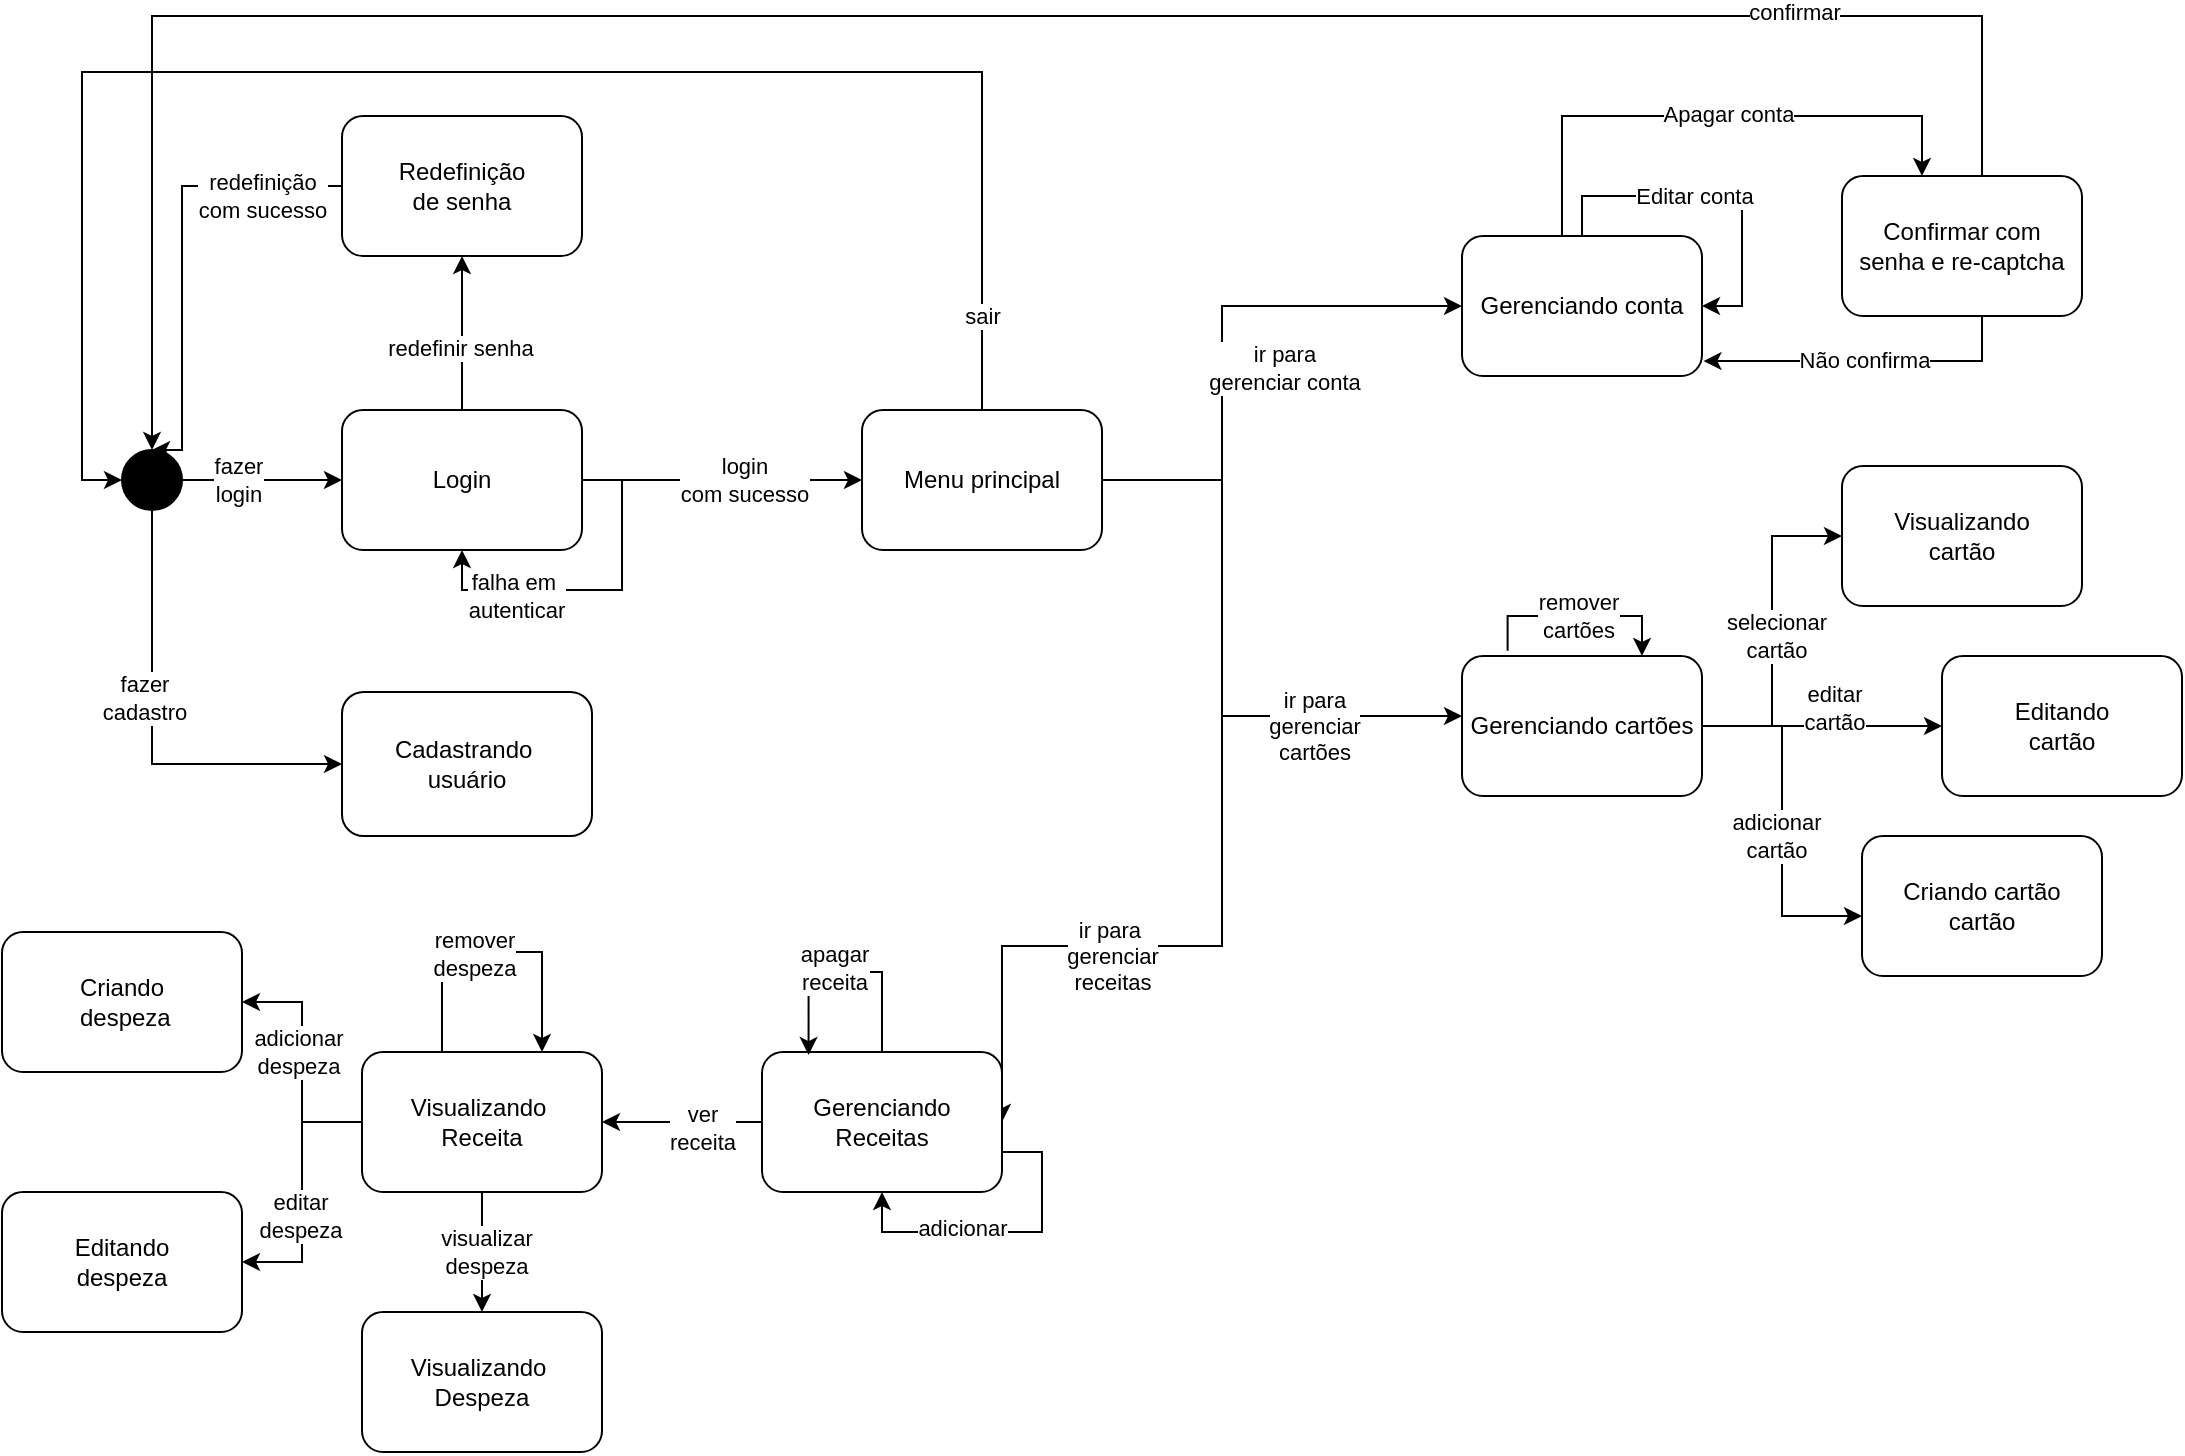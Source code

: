 <mxfile version="20.2.8" type="device"><diagram name="Page-1" id="58cdce13-f638-feb5-8d6f-7d28b1aa9fa0"><mxGraphModel dx="827" dy="1377" grid="1" gridSize="10" guides="1" tooltips="1" connect="1" arrows="1" fold="1" page="1" pageScale="1" pageWidth="1100" pageHeight="850" background="none" math="0" shadow="0"><root><mxCell id="0"/><mxCell id="1" parent="0"/><mxCell id="El5miVgu7k4xymvhvDtb-15" style="edgeStyle=orthogonalEdgeStyle;rounded=0;orthogonalLoop=1;jettySize=auto;html=1;" edge="1" parent="1" source="El5miVgu7k4xymvhvDtb-5" target="El5miVgu7k4xymvhvDtb-14"><mxGeometry relative="1" as="geometry"/></mxCell><mxCell id="El5miVgu7k4xymvhvDtb-16" value="login&lt;br&gt;com sucesso" style="edgeLabel;html=1;align=center;verticalAlign=middle;resizable=0;points=[];" vertex="1" connectable="0" parent="El5miVgu7k4xymvhvDtb-15"><mxGeometry x="0.151" relative="1" as="geometry"><mxPoint as="offset"/></mxGeometry></mxCell><mxCell id="El5miVgu7k4xymvhvDtb-78" style="edgeStyle=orthogonalEdgeStyle;rounded=0;orthogonalLoop=1;jettySize=auto;html=1;entryX=0.5;entryY=1;entryDx=0;entryDy=0;" edge="1" parent="1" source="El5miVgu7k4xymvhvDtb-5" target="El5miVgu7k4xymvhvDtb-77"><mxGeometry relative="1" as="geometry"/></mxCell><mxCell id="El5miVgu7k4xymvhvDtb-80" value="redefinir senha" style="edgeLabel;html=1;align=center;verticalAlign=middle;resizable=0;points=[];" vertex="1" connectable="0" parent="El5miVgu7k4xymvhvDtb-78"><mxGeometry x="-0.187" y="1" relative="1" as="geometry"><mxPoint as="offset"/></mxGeometry></mxCell><mxCell id="El5miVgu7k4xymvhvDtb-5" value="Login" style="rounded=1;whiteSpace=wrap;html=1;" vertex="1" parent="1"><mxGeometry x="175" y="-571" width="120" height="70" as="geometry"/></mxCell><mxCell id="El5miVgu7k4xymvhvDtb-17" style="edgeStyle=orthogonalEdgeStyle;rounded=0;orthogonalLoop=1;jettySize=auto;html=1;entryX=0;entryY=0.5;entryDx=0;entryDy=0;" edge="1" parent="1" source="El5miVgu7k4xymvhvDtb-6" target="El5miVgu7k4xymvhvDtb-5"><mxGeometry relative="1" as="geometry"/></mxCell><mxCell id="El5miVgu7k4xymvhvDtb-76" value="fazer&lt;br&gt;login" style="edgeLabel;html=1;align=center;verticalAlign=middle;resizable=0;points=[];" vertex="1" connectable="0" parent="El5miVgu7k4xymvhvDtb-17"><mxGeometry x="-0.301" relative="1" as="geometry"><mxPoint as="offset"/></mxGeometry></mxCell><mxCell id="El5miVgu7k4xymvhvDtb-85" style="edgeStyle=orthogonalEdgeStyle;rounded=0;orthogonalLoop=1;jettySize=auto;html=1;entryX=0;entryY=0.5;entryDx=0;entryDy=0;" edge="1" parent="1" source="El5miVgu7k4xymvhvDtb-6" target="El5miVgu7k4xymvhvDtb-84"><mxGeometry relative="1" as="geometry"><Array as="points"><mxPoint x="80" y="-394"/></Array></mxGeometry></mxCell><mxCell id="El5miVgu7k4xymvhvDtb-86" value="fazer&lt;br&gt;cadastro" style="edgeLabel;html=1;align=center;verticalAlign=middle;resizable=0;points=[];" vertex="1" connectable="0" parent="El5miVgu7k4xymvhvDtb-85"><mxGeometry x="-0.153" y="-4" relative="1" as="geometry"><mxPoint as="offset"/></mxGeometry></mxCell><mxCell id="El5miVgu7k4xymvhvDtb-6" value="" style="ellipse;whiteSpace=wrap;html=1;aspect=fixed;fillColor=#000000;" vertex="1" parent="1"><mxGeometry x="65" y="-551" width="30" height="30" as="geometry"/></mxCell><mxCell id="El5miVgu7k4xymvhvDtb-12" style="edgeStyle=orthogonalEdgeStyle;rounded=0;orthogonalLoop=1;jettySize=auto;html=1;" edge="1" parent="1" source="El5miVgu7k4xymvhvDtb-5"><mxGeometry relative="1" as="geometry"><mxPoint x="235" y="-501" as="targetPoint"/><Array as="points"><mxPoint x="315" y="-536"/><mxPoint x="315" y="-481"/><mxPoint x="235" y="-481"/></Array></mxGeometry></mxCell><mxCell id="El5miVgu7k4xymvhvDtb-13" value="falha em&amp;nbsp;&lt;br&gt;autenticar" style="edgeLabel;html=1;align=center;verticalAlign=middle;resizable=0;points=[];" vertex="1" connectable="0" parent="El5miVgu7k4xymvhvDtb-12"><mxGeometry x="0.463" y="3" relative="1" as="geometry"><mxPoint as="offset"/></mxGeometry></mxCell><mxCell id="El5miVgu7k4xymvhvDtb-21" style="edgeStyle=orthogonalEdgeStyle;rounded=0;orthogonalLoop=1;jettySize=auto;html=1;entryX=0;entryY=0.5;entryDx=0;entryDy=0;" edge="1" parent="1" source="El5miVgu7k4xymvhvDtb-14" target="El5miVgu7k4xymvhvDtb-18"><mxGeometry relative="1" as="geometry"><Array as="points"><mxPoint x="615" y="-536"/><mxPoint x="615" y="-623"/></Array></mxGeometry></mxCell><mxCell id="El5miVgu7k4xymvhvDtb-24" value="ir para&lt;br&gt;gerenciar conta" style="edgeLabel;html=1;align=center;verticalAlign=middle;resizable=0;points=[];" vertex="1" connectable="0" parent="El5miVgu7k4xymvhvDtb-21"><mxGeometry x="0.331" y="-5" relative="1" as="geometry"><mxPoint y="26" as="offset"/></mxGeometry></mxCell><mxCell id="El5miVgu7k4xymvhvDtb-22" style="edgeStyle=orthogonalEdgeStyle;rounded=0;orthogonalLoop=1;jettySize=auto;html=1;" edge="1" parent="1" source="El5miVgu7k4xymvhvDtb-14" target="El5miVgu7k4xymvhvDtb-19"><mxGeometry relative="1" as="geometry"><Array as="points"><mxPoint x="615" y="-536"/><mxPoint x="615" y="-418"/></Array></mxGeometry></mxCell><mxCell id="El5miVgu7k4xymvhvDtb-25" value="ir para&lt;br&gt;gerenciar&lt;br&gt;cartões" style="edgeLabel;html=1;align=center;verticalAlign=middle;resizable=0;points=[];" vertex="1" connectable="0" parent="El5miVgu7k4xymvhvDtb-22"><mxGeometry x="0.432" relative="1" as="geometry"><mxPoint x="10" y="5" as="offset"/></mxGeometry></mxCell><mxCell id="El5miVgu7k4xymvhvDtb-23" style="edgeStyle=orthogonalEdgeStyle;rounded=0;orthogonalLoop=1;jettySize=auto;html=1;entryX=1;entryY=0.5;entryDx=0;entryDy=0;" edge="1" parent="1" source="El5miVgu7k4xymvhvDtb-14" target="El5miVgu7k4xymvhvDtb-20"><mxGeometry relative="1" as="geometry"><mxPoint x="735" y="-298" as="targetPoint"/><Array as="points"><mxPoint x="615" y="-536"/><mxPoint x="615" y="-303"/></Array></mxGeometry></mxCell><mxCell id="El5miVgu7k4xymvhvDtb-53" value="ir para&amp;nbsp;&lt;br&gt;gerenciar&lt;br&gt;receitas" style="edgeLabel;html=1;align=center;verticalAlign=middle;resizable=0;points=[];" vertex="1" connectable="0" parent="El5miVgu7k4xymvhvDtb-23"><mxGeometry x="0.246" y="4" relative="1" as="geometry"><mxPoint x="-42" y="1" as="offset"/></mxGeometry></mxCell><mxCell id="El5miVgu7k4xymvhvDtb-74" style="edgeStyle=orthogonalEdgeStyle;rounded=0;orthogonalLoop=1;jettySize=auto;html=1;entryX=0;entryY=0.5;entryDx=0;entryDy=0;" edge="1" parent="1" source="El5miVgu7k4xymvhvDtb-14" target="El5miVgu7k4xymvhvDtb-6"><mxGeometry relative="1" as="geometry"><mxPoint x="495" y="-648.0" as="targetPoint"/><Array as="points"><mxPoint x="495" y="-740"/><mxPoint x="45" y="-740"/><mxPoint x="45" y="-536"/></Array></mxGeometry></mxCell><mxCell id="El5miVgu7k4xymvhvDtb-75" value="sair" style="edgeLabel;html=1;align=center;verticalAlign=middle;resizable=0;points=[];" vertex="1" connectable="0" parent="El5miVgu7k4xymvhvDtb-74"><mxGeometry x="-0.28" y="1" relative="1" as="geometry"><mxPoint x="134" y="121" as="offset"/></mxGeometry></mxCell><mxCell id="El5miVgu7k4xymvhvDtb-14" value="Menu principal" style="rounded=1;whiteSpace=wrap;html=1;" vertex="1" parent="1"><mxGeometry x="435" y="-571" width="120" height="70" as="geometry"/></mxCell><mxCell id="El5miVgu7k4xymvhvDtb-18" value="Gerenciando conta" style="rounded=1;whiteSpace=wrap;html=1;" vertex="1" parent="1"><mxGeometry x="735" y="-658" width="120" height="70" as="geometry"/></mxCell><mxCell id="El5miVgu7k4xymvhvDtb-40" style="edgeStyle=orthogonalEdgeStyle;rounded=0;orthogonalLoop=1;jettySize=auto;html=1;entryX=0;entryY=0.5;entryDx=0;entryDy=0;" edge="1" parent="1" source="El5miVgu7k4xymvhvDtb-19" target="El5miVgu7k4xymvhvDtb-35"><mxGeometry relative="1" as="geometry"/></mxCell><mxCell id="El5miVgu7k4xymvhvDtb-41" value="selecionar &lt;br&gt;cartão" style="edgeLabel;html=1;align=center;verticalAlign=middle;resizable=0;points=[];" vertex="1" connectable="0" parent="El5miVgu7k4xymvhvDtb-40"><mxGeometry x="-0.22" y="-2" relative="1" as="geometry"><mxPoint y="-16" as="offset"/></mxGeometry></mxCell><mxCell id="El5miVgu7k4xymvhvDtb-45" style="edgeStyle=orthogonalEdgeStyle;rounded=0;orthogonalLoop=1;jettySize=auto;html=1;" edge="1" parent="1" source="El5miVgu7k4xymvhvDtb-19" target="El5miVgu7k4xymvhvDtb-44"><mxGeometry relative="1" as="geometry"/></mxCell><mxCell id="El5miVgu7k4xymvhvDtb-47" value="editar&lt;br&gt;cartão" style="edgeLabel;html=1;align=center;verticalAlign=middle;resizable=0;points=[];" vertex="1" connectable="0" parent="El5miVgu7k4xymvhvDtb-45"><mxGeometry x="0.088" y="-1" relative="1" as="geometry"><mxPoint y="-10" as="offset"/></mxGeometry></mxCell><mxCell id="El5miVgu7k4xymvhvDtb-49" style="edgeStyle=orthogonalEdgeStyle;rounded=0;orthogonalLoop=1;jettySize=auto;html=1;" edge="1" parent="1" source="El5miVgu7k4xymvhvDtb-19" target="El5miVgu7k4xymvhvDtb-48"><mxGeometry relative="1" as="geometry"><Array as="points"><mxPoint x="895" y="-413"/><mxPoint x="895" y="-318"/></Array></mxGeometry></mxCell><mxCell id="El5miVgu7k4xymvhvDtb-50" value="adicionar&lt;br&gt;cartão" style="edgeLabel;html=1;align=center;verticalAlign=middle;resizable=0;points=[];" vertex="1" connectable="0" parent="El5miVgu7k4xymvhvDtb-49"><mxGeometry x="-0.12" y="-3" relative="1" as="geometry"><mxPoint y="18" as="offset"/></mxGeometry></mxCell><mxCell id="El5miVgu7k4xymvhvDtb-19" value="Gerenciando cartões" style="rounded=1;whiteSpace=wrap;html=1;" vertex="1" parent="1"><mxGeometry x="735" y="-448" width="120" height="70" as="geometry"/></mxCell><mxCell id="El5miVgu7k4xymvhvDtb-59" style="edgeStyle=orthogonalEdgeStyle;rounded=0;orthogonalLoop=1;jettySize=auto;html=1;" edge="1" parent="1" source="El5miVgu7k4xymvhvDtb-20" target="El5miVgu7k4xymvhvDtb-54"><mxGeometry relative="1" as="geometry"/></mxCell><mxCell id="El5miVgu7k4xymvhvDtb-60" value="ver&lt;br&gt;receita" style="edgeLabel;html=1;align=center;verticalAlign=middle;resizable=0;points=[];" vertex="1" connectable="0" parent="El5miVgu7k4xymvhvDtb-59"><mxGeometry x="-0.25" y="3" relative="1" as="geometry"><mxPoint as="offset"/></mxGeometry></mxCell><mxCell id="El5miVgu7k4xymvhvDtb-20" value="Gerenciando Receitas" style="rounded=1;whiteSpace=wrap;html=1;" vertex="1" parent="1"><mxGeometry x="385" y="-250" width="120" height="70" as="geometry"/></mxCell><mxCell id="El5miVgu7k4xymvhvDtb-26" style="edgeStyle=orthogonalEdgeStyle;rounded=0;orthogonalLoop=1;jettySize=auto;html=1;entryX=1;entryY=0.5;entryDx=0;entryDy=0;" edge="1" parent="1" source="El5miVgu7k4xymvhvDtb-18" target="El5miVgu7k4xymvhvDtb-18"><mxGeometry relative="1" as="geometry"/></mxCell><mxCell id="El5miVgu7k4xymvhvDtb-27" value="Editar conta" style="edgeLabel;html=1;align=center;verticalAlign=middle;resizable=0;points=[];" vertex="1" connectable="0" parent="El5miVgu7k4xymvhvDtb-26"><mxGeometry x="-0.131" relative="1" as="geometry"><mxPoint as="offset"/></mxGeometry></mxCell><mxCell id="El5miVgu7k4xymvhvDtb-28" style="edgeStyle=orthogonalEdgeStyle;rounded=0;orthogonalLoop=1;jettySize=auto;html=1;" edge="1" parent="1" source="El5miVgu7k4xymvhvDtb-18" target="El5miVgu7k4xymvhvDtb-30"><mxGeometry relative="1" as="geometry"><Array as="points"><mxPoint x="785" y="-718"/><mxPoint x="965" y="-718"/></Array></mxGeometry></mxCell><mxCell id="El5miVgu7k4xymvhvDtb-29" value="Apagar conta" style="edgeLabel;html=1;align=center;verticalAlign=middle;resizable=0;points=[];" vertex="1" connectable="0" parent="El5miVgu7k4xymvhvDtb-28"><mxGeometry x="-0.244" y="1" relative="1" as="geometry"><mxPoint x="41" as="offset"/></mxGeometry></mxCell><mxCell id="El5miVgu7k4xymvhvDtb-31" style="edgeStyle=orthogonalEdgeStyle;rounded=0;orthogonalLoop=1;jettySize=auto;html=1;entryX=0.5;entryY=0;entryDx=0;entryDy=0;" edge="1" parent="1" source="El5miVgu7k4xymvhvDtb-30" target="El5miVgu7k4xymvhvDtb-6"><mxGeometry relative="1" as="geometry"><Array as="points"><mxPoint x="995" y="-768"/><mxPoint x="80" y="-768"/></Array></mxGeometry></mxCell><mxCell id="El5miVgu7k4xymvhvDtb-32" value="confirmar" style="edgeLabel;html=1;align=center;verticalAlign=middle;resizable=0;points=[];" vertex="1" connectable="0" parent="El5miVgu7k4xymvhvDtb-31"><mxGeometry x="-0.712" y="-2" relative="1" as="geometry"><mxPoint as="offset"/></mxGeometry></mxCell><mxCell id="El5miVgu7k4xymvhvDtb-33" style="edgeStyle=orthogonalEdgeStyle;rounded=0;orthogonalLoop=1;jettySize=auto;html=1;entryX=1.006;entryY=0.893;entryDx=0;entryDy=0;entryPerimeter=0;" edge="1" parent="1" source="El5miVgu7k4xymvhvDtb-30" target="El5miVgu7k4xymvhvDtb-18"><mxGeometry relative="1" as="geometry"><Array as="points"><mxPoint x="995" y="-595"/></Array></mxGeometry></mxCell><mxCell id="El5miVgu7k4xymvhvDtb-34" value="Não confirma" style="edgeLabel;html=1;align=center;verticalAlign=middle;resizable=0;points=[];" vertex="1" connectable="0" parent="El5miVgu7k4xymvhvDtb-33"><mxGeometry x="0.008" y="-1" relative="1" as="geometry"><mxPoint as="offset"/></mxGeometry></mxCell><mxCell id="El5miVgu7k4xymvhvDtb-30" value="Confirmar com&lt;br&gt;senha e re-captcha" style="rounded=1;whiteSpace=wrap;html=1;" vertex="1" parent="1"><mxGeometry x="925" y="-688" width="120" height="70" as="geometry"/></mxCell><mxCell id="El5miVgu7k4xymvhvDtb-35" value="Visualizando&lt;br&gt;cartão" style="rounded=1;whiteSpace=wrap;html=1;" vertex="1" parent="1"><mxGeometry x="925" y="-543" width="120" height="70" as="geometry"/></mxCell><mxCell id="El5miVgu7k4xymvhvDtb-36" style="edgeStyle=orthogonalEdgeStyle;rounded=0;orthogonalLoop=1;jettySize=auto;html=1;exitX=0.19;exitY=-0.038;exitDx=0;exitDy=0;exitPerimeter=0;entryX=0.75;entryY=0;entryDx=0;entryDy=0;" edge="1" parent="1" source="El5miVgu7k4xymvhvDtb-19" target="El5miVgu7k4xymvhvDtb-19"><mxGeometry relative="1" as="geometry"><mxPoint x="835" y="-453" as="targetPoint"/><Array as="points"><mxPoint x="758" y="-468"/><mxPoint x="825" y="-468"/></Array></mxGeometry></mxCell><mxCell id="El5miVgu7k4xymvhvDtb-37" value="remover &lt;br&gt;cartões" style="edgeLabel;html=1;align=center;verticalAlign=middle;resizable=0;points=[];" vertex="1" connectable="0" parent="El5miVgu7k4xymvhvDtb-36"><mxGeometry x="-0.303" relative="1" as="geometry"><mxPoint x="16" as="offset"/></mxGeometry></mxCell><mxCell id="El5miVgu7k4xymvhvDtb-44" value="Editando &lt;br&gt;cartão" style="rounded=1;whiteSpace=wrap;html=1;" vertex="1" parent="1"><mxGeometry x="975" y="-448" width="120" height="70" as="geometry"/></mxCell><mxCell id="El5miVgu7k4xymvhvDtb-48" value="Criando cartão&lt;br&gt;cartão" style="rounded=1;whiteSpace=wrap;html=1;" vertex="1" parent="1"><mxGeometry x="935" y="-358" width="120" height="70" as="geometry"/></mxCell><mxCell id="El5miVgu7k4xymvhvDtb-63" style="edgeStyle=orthogonalEdgeStyle;rounded=0;orthogonalLoop=1;jettySize=auto;html=1;entryX=0.5;entryY=0;entryDx=0;entryDy=0;" edge="1" parent="1" source="El5miVgu7k4xymvhvDtb-54" target="El5miVgu7k4xymvhvDtb-62"><mxGeometry relative="1" as="geometry"><Array as="points"><mxPoint x="245" y="-150"/><mxPoint x="245" y="-150"/></Array></mxGeometry></mxCell><mxCell id="El5miVgu7k4xymvhvDtb-64" value="visualizar&lt;br&gt;despeza" style="edgeLabel;html=1;align=center;verticalAlign=middle;resizable=0;points=[];" vertex="1" connectable="0" parent="El5miVgu7k4xymvhvDtb-63"><mxGeometry x="0.22" y="2" relative="1" as="geometry"><mxPoint y="-7" as="offset"/></mxGeometry></mxCell><mxCell id="El5miVgu7k4xymvhvDtb-67" style="edgeStyle=orthogonalEdgeStyle;rounded=0;orthogonalLoop=1;jettySize=auto;html=1;entryX=1;entryY=0.5;entryDx=0;entryDy=0;" edge="1" parent="1" source="El5miVgu7k4xymvhvDtb-54" target="El5miVgu7k4xymvhvDtb-66"><mxGeometry relative="1" as="geometry"/></mxCell><mxCell id="El5miVgu7k4xymvhvDtb-68" value="adicionar &lt;br&gt;despeza" style="edgeLabel;html=1;align=center;verticalAlign=middle;resizable=0;points=[];" vertex="1" connectable="0" parent="El5miVgu7k4xymvhvDtb-67"><mxGeometry x="-0.19" y="2" relative="1" as="geometry"><mxPoint y="-17" as="offset"/></mxGeometry></mxCell><mxCell id="El5miVgu7k4xymvhvDtb-69" style="edgeStyle=orthogonalEdgeStyle;rounded=0;orthogonalLoop=1;jettySize=auto;html=1;entryX=1;entryY=0.5;entryDx=0;entryDy=0;" edge="1" parent="1" source="El5miVgu7k4xymvhvDtb-54" target="El5miVgu7k4xymvhvDtb-65"><mxGeometry relative="1" as="geometry"/></mxCell><mxCell id="El5miVgu7k4xymvhvDtb-70" value="editar&lt;br&gt;despeza" style="edgeLabel;html=1;align=center;verticalAlign=middle;resizable=0;points=[];" vertex="1" connectable="0" parent="El5miVgu7k4xymvhvDtb-69"><mxGeometry x="0.179" y="-1" relative="1" as="geometry"><mxPoint as="offset"/></mxGeometry></mxCell><mxCell id="El5miVgu7k4xymvhvDtb-54" value="Visualizando&amp;nbsp;&lt;br&gt;Receita" style="rounded=1;whiteSpace=wrap;html=1;" vertex="1" parent="1"><mxGeometry x="185" y="-250" width="120" height="70" as="geometry"/></mxCell><mxCell id="El5miVgu7k4xymvhvDtb-56" style="edgeStyle=orthogonalEdgeStyle;rounded=0;orthogonalLoop=1;jettySize=auto;html=1;entryX=0.5;entryY=1;entryDx=0;entryDy=0;" edge="1" parent="1" source="El5miVgu7k4xymvhvDtb-20" target="El5miVgu7k4xymvhvDtb-20"><mxGeometry relative="1" as="geometry"><Array as="points"><mxPoint x="525" y="-200"/><mxPoint x="525" y="-160"/><mxPoint x="445" y="-160"/></Array></mxGeometry></mxCell><mxCell id="El5miVgu7k4xymvhvDtb-58" value="adicionar" style="edgeLabel;html=1;align=center;verticalAlign=middle;resizable=0;points=[];" vertex="1" connectable="0" parent="El5miVgu7k4xymvhvDtb-56"><mxGeometry x="0.043" y="-2" relative="1" as="geometry"><mxPoint x="-17" as="offset"/></mxGeometry></mxCell><mxCell id="El5miVgu7k4xymvhvDtb-62" value="Visualizando&amp;nbsp;&lt;br&gt;Despeza" style="rounded=1;whiteSpace=wrap;html=1;" vertex="1" parent="1"><mxGeometry x="185" y="-120" width="120" height="70" as="geometry"/></mxCell><mxCell id="El5miVgu7k4xymvhvDtb-65" value="Editando&lt;br&gt;despeza" style="rounded=1;whiteSpace=wrap;html=1;" vertex="1" parent="1"><mxGeometry x="5" y="-180" width="120" height="70" as="geometry"/></mxCell><mxCell id="El5miVgu7k4xymvhvDtb-66" value="Criando&lt;br&gt;&amp;nbsp;despeza" style="rounded=1;whiteSpace=wrap;html=1;" vertex="1" parent="1"><mxGeometry x="5" y="-310" width="120" height="70" as="geometry"/></mxCell><mxCell id="El5miVgu7k4xymvhvDtb-71" style="edgeStyle=orthogonalEdgeStyle;rounded=0;orthogonalLoop=1;jettySize=auto;html=1;entryX=0.75;entryY=0;entryDx=0;entryDy=0;" edge="1" parent="1" source="El5miVgu7k4xymvhvDtb-54" target="El5miVgu7k4xymvhvDtb-54"><mxGeometry relative="1" as="geometry"><Array as="points"><mxPoint x="225" y="-300"/><mxPoint x="275" y="-300"/></Array></mxGeometry></mxCell><mxCell id="El5miVgu7k4xymvhvDtb-72" value="remover&lt;br&gt;despeza" style="edgeLabel;html=1;align=center;verticalAlign=middle;resizable=0;points=[];" vertex="1" connectable="0" parent="El5miVgu7k4xymvhvDtb-71"><mxGeometry x="-0.117" y="-1" relative="1" as="geometry"><mxPoint as="offset"/></mxGeometry></mxCell><mxCell id="El5miVgu7k4xymvhvDtb-81" style="edgeStyle=orthogonalEdgeStyle;rounded=0;orthogonalLoop=1;jettySize=auto;html=1;entryX=0.5;entryY=0;entryDx=0;entryDy=0;" edge="1" parent="1" source="El5miVgu7k4xymvhvDtb-77" target="El5miVgu7k4xymvhvDtb-6"><mxGeometry relative="1" as="geometry"><Array as="points"><mxPoint x="95" y="-683"/><mxPoint x="95" y="-551"/></Array></mxGeometry></mxCell><mxCell id="El5miVgu7k4xymvhvDtb-82" value="redefinição&lt;br&gt;com sucesso" style="edgeLabel;html=1;align=center;verticalAlign=middle;resizable=0;points=[];" vertex="1" connectable="0" parent="El5miVgu7k4xymvhvDtb-81"><mxGeometry x="-0.55" y="3" relative="1" as="geometry"><mxPoint x="11" y="2" as="offset"/></mxGeometry></mxCell><mxCell id="El5miVgu7k4xymvhvDtb-77" value="Redefinição&lt;br&gt;de senha" style="rounded=1;whiteSpace=wrap;html=1;" vertex="1" parent="1"><mxGeometry x="175" y="-718" width="120" height="70" as="geometry"/></mxCell><mxCell id="El5miVgu7k4xymvhvDtb-84" value="Cadastrando&amp;nbsp;&lt;br&gt;usuário" style="rounded=1;whiteSpace=wrap;html=1;" vertex="1" parent="1"><mxGeometry x="175" y="-430" width="125" height="72" as="geometry"/></mxCell><mxCell id="El5miVgu7k4xymvhvDtb-87" style="edgeStyle=orthogonalEdgeStyle;rounded=0;orthogonalLoop=1;jettySize=auto;html=1;entryX=0.194;entryY=0.022;entryDx=0;entryDy=0;entryPerimeter=0;" edge="1" parent="1" source="El5miVgu7k4xymvhvDtb-20" target="El5miVgu7k4xymvhvDtb-20"><mxGeometry relative="1" as="geometry"><Array as="points"><mxPoint x="445" y="-290"/><mxPoint x="408" y="-290"/></Array></mxGeometry></mxCell><mxCell id="El5miVgu7k4xymvhvDtb-88" value="apagar&lt;br&gt;receita" style="edgeLabel;html=1;align=center;verticalAlign=middle;resizable=0;points=[];" vertex="1" connectable="0" parent="El5miVgu7k4xymvhvDtb-87"><mxGeometry x="0.086" y="-2" relative="1" as="geometry"><mxPoint as="offset"/></mxGeometry></mxCell></root></mxGraphModel></diagram></mxfile>
